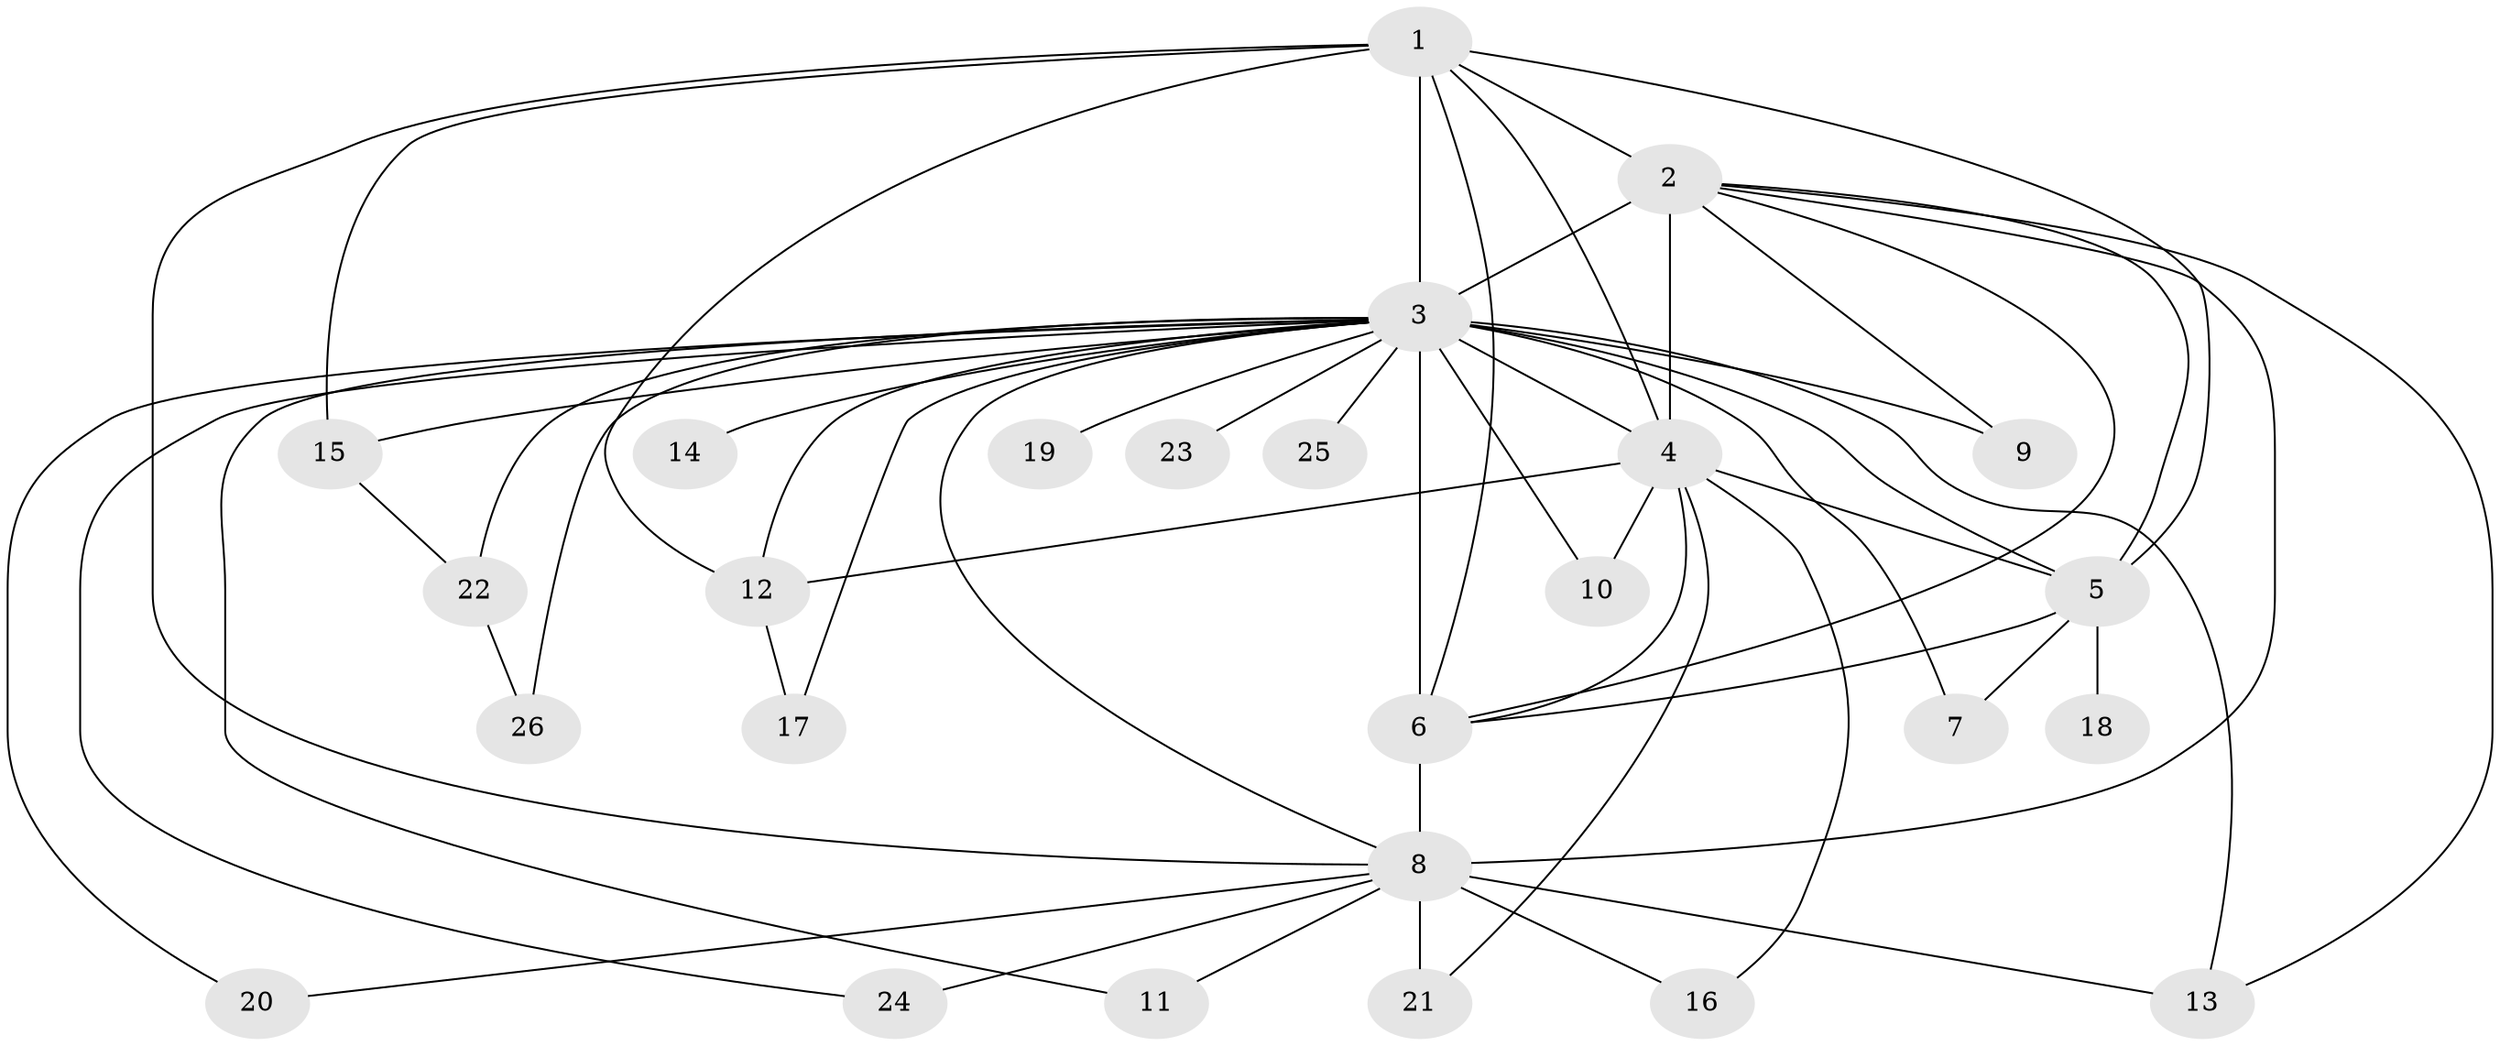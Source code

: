// original degree distribution, {16: 0.015625, 23: 0.015625, 11: 0.015625, 18: 0.03125, 21: 0.015625, 14: 0.03125, 19: 0.015625, 20: 0.015625, 2: 0.5625, 5: 0.03125, 3: 0.21875, 4: 0.03125}
// Generated by graph-tools (version 1.1) at 2025/49/03/04/25 22:49:22]
// undirected, 26 vertices, 54 edges
graph export_dot {
  node [color=gray90,style=filled];
  1;
  2;
  3;
  4;
  5;
  6;
  7;
  8;
  9;
  10;
  11;
  12;
  13;
  14;
  15;
  16;
  17;
  18;
  19;
  20;
  21;
  22;
  23;
  24;
  25;
  26;
  1 -- 2 [weight=2.0];
  1 -- 3 [weight=4.0];
  1 -- 4 [weight=2.0];
  1 -- 5 [weight=2.0];
  1 -- 6 [weight=1.0];
  1 -- 8 [weight=2.0];
  1 -- 12 [weight=1.0];
  1 -- 15 [weight=2.0];
  2 -- 3 [weight=23.0];
  2 -- 4 [weight=3.0];
  2 -- 5 [weight=2.0];
  2 -- 6 [weight=2.0];
  2 -- 8 [weight=1.0];
  2 -- 9 [weight=3.0];
  2 -- 13 [weight=1.0];
  3 -- 4 [weight=8.0];
  3 -- 5 [weight=5.0];
  3 -- 6 [weight=5.0];
  3 -- 7 [weight=1.0];
  3 -- 8 [weight=4.0];
  3 -- 9 [weight=3.0];
  3 -- 10 [weight=1.0];
  3 -- 11 [weight=1.0];
  3 -- 12 [weight=2.0];
  3 -- 13 [weight=2.0];
  3 -- 14 [weight=2.0];
  3 -- 15 [weight=1.0];
  3 -- 17 [weight=1.0];
  3 -- 19 [weight=1.0];
  3 -- 20 [weight=1.0];
  3 -- 22 [weight=1.0];
  3 -- 23 [weight=2.0];
  3 -- 24 [weight=1.0];
  3 -- 25 [weight=2.0];
  3 -- 26 [weight=1.0];
  4 -- 5 [weight=1.0];
  4 -- 6 [weight=2.0];
  4 -- 10 [weight=1.0];
  4 -- 12 [weight=1.0];
  4 -- 16 [weight=1.0];
  4 -- 21 [weight=1.0];
  5 -- 6 [weight=1.0];
  5 -- 7 [weight=1.0];
  5 -- 18 [weight=1.0];
  6 -- 8 [weight=8.0];
  8 -- 11 [weight=1.0];
  8 -- 13 [weight=1.0];
  8 -- 16 [weight=1.0];
  8 -- 20 [weight=1.0];
  8 -- 21 [weight=2.0];
  8 -- 24 [weight=1.0];
  12 -- 17 [weight=1.0];
  15 -- 22 [weight=1.0];
  22 -- 26 [weight=1.0];
}
